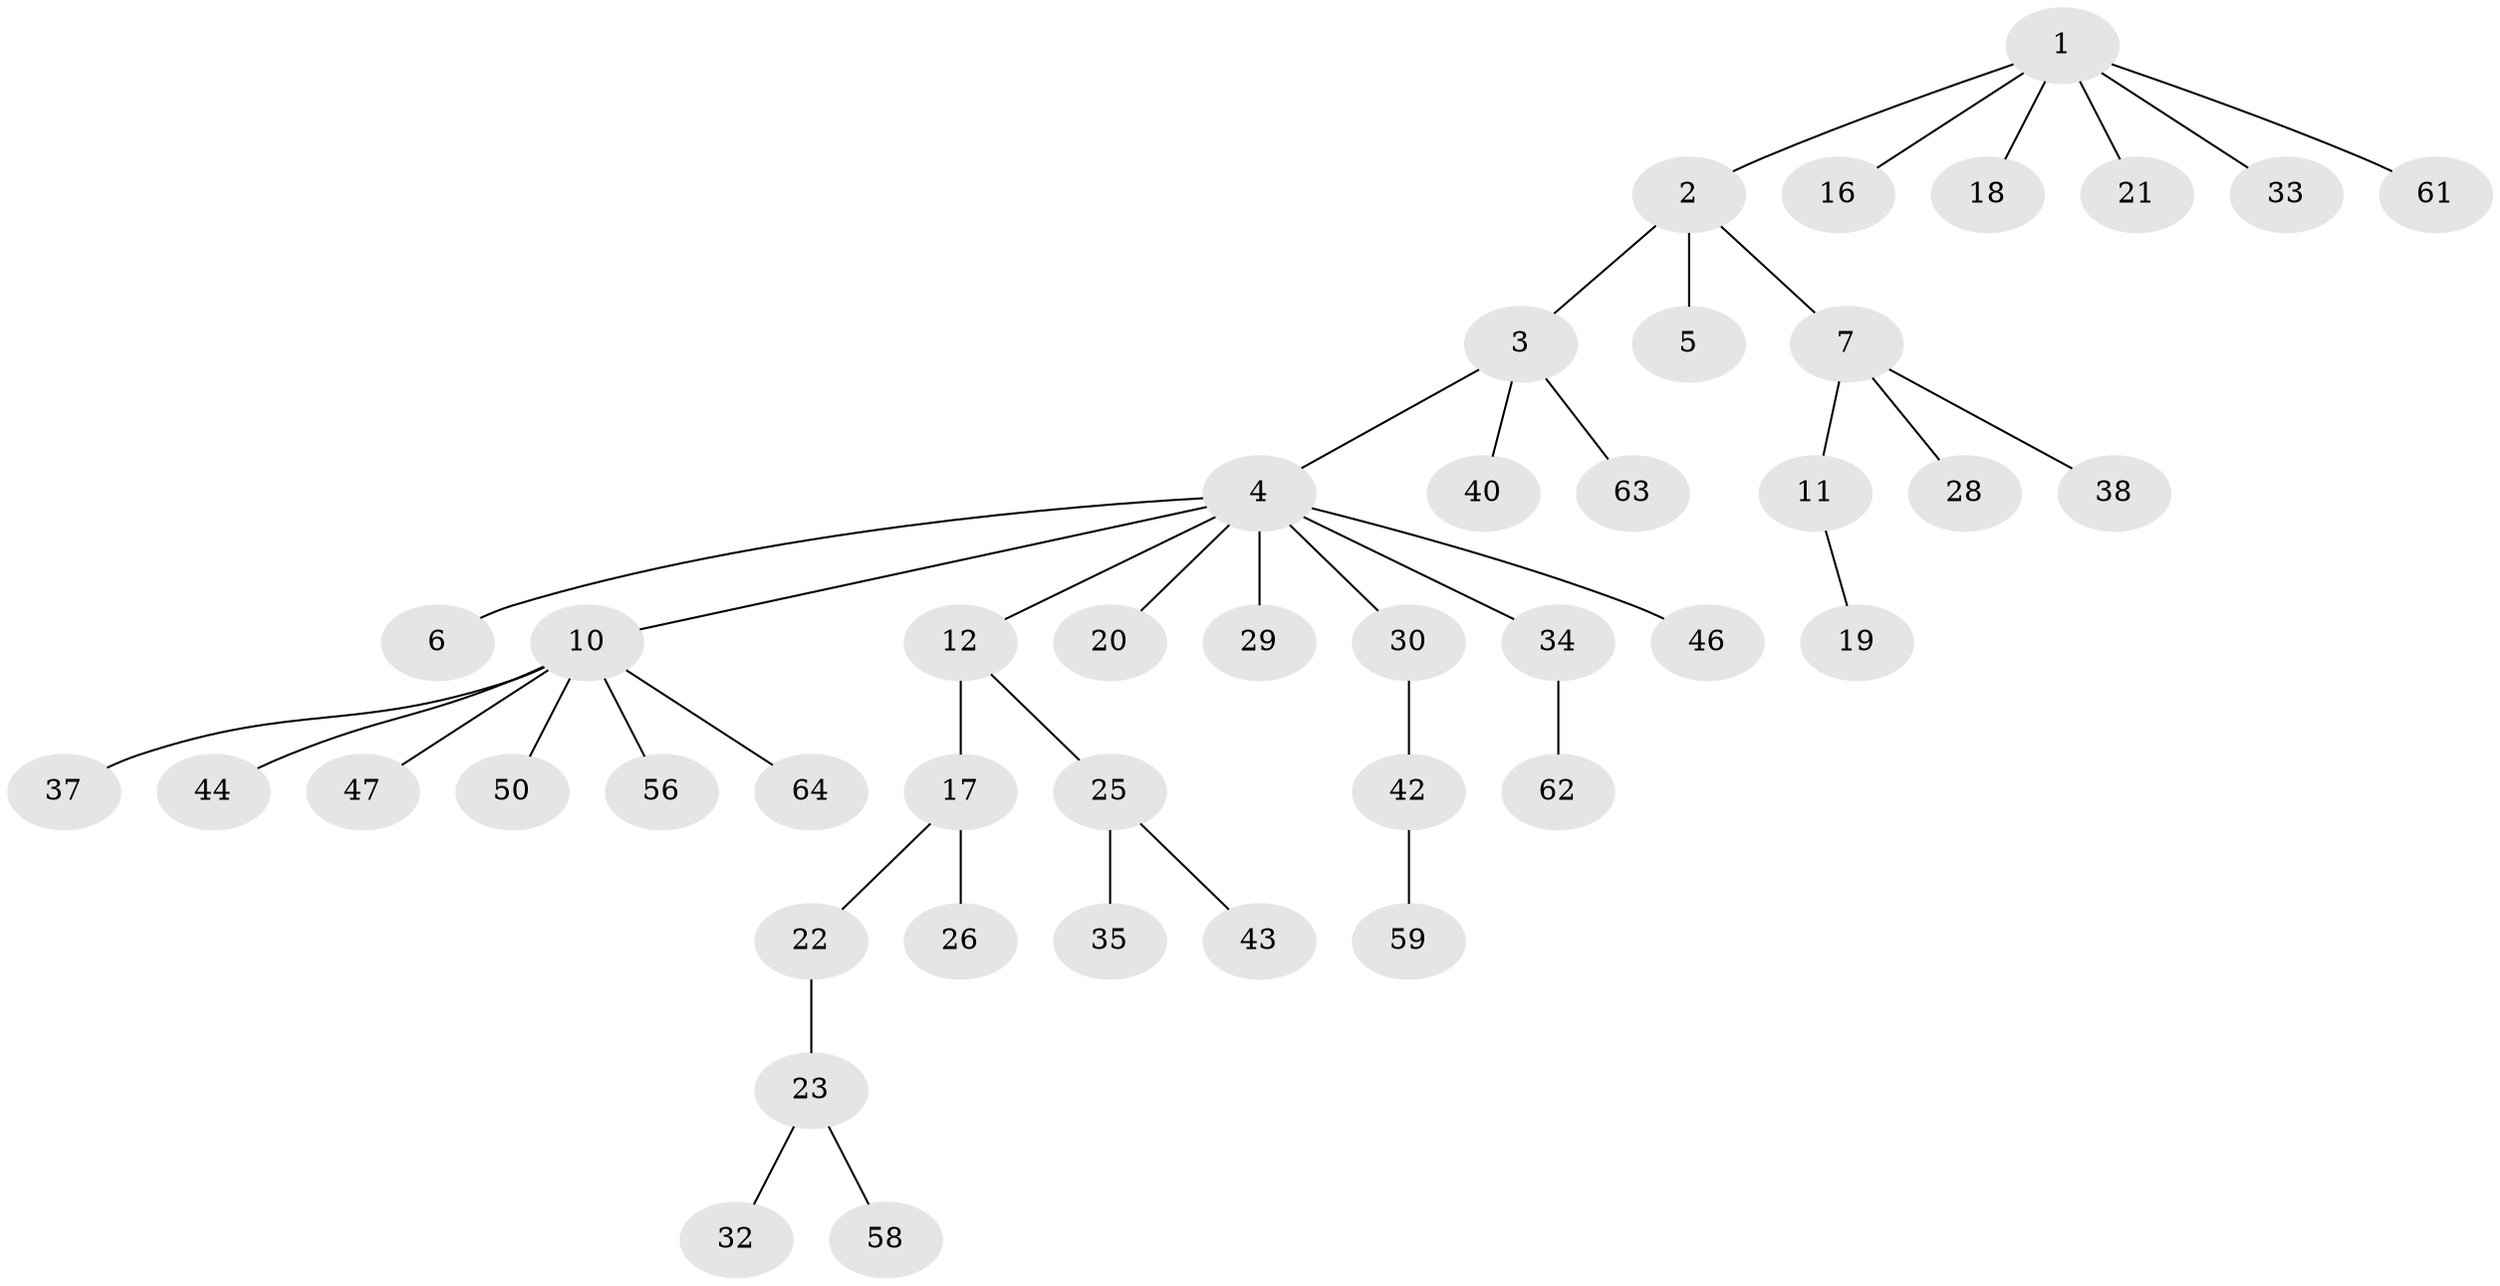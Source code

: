// Generated by graph-tools (version 1.1) at 2025/52/02/27/25 19:52:11]
// undirected, 43 vertices, 42 edges
graph export_dot {
graph [start="1"]
  node [color=gray90,style=filled];
  1 [super="+14"];
  2 [super="+54"];
  3 [super="+9"];
  4 [super="+8"];
  5;
  6;
  7 [super="+27"];
  10 [super="+24"];
  11 [super="+15"];
  12 [super="+13"];
  16 [super="+45"];
  17 [super="+57"];
  18 [super="+39"];
  19 [super="+53"];
  20 [super="+55"];
  21;
  22 [super="+41"];
  23 [super="+31"];
  25 [super="+36"];
  26 [super="+60"];
  28 [super="+52"];
  29;
  30 [super="+65"];
  32 [super="+51"];
  33;
  34;
  35;
  37;
  38;
  40 [super="+49"];
  42;
  43 [super="+48"];
  44 [super="+66"];
  46;
  47;
  50;
  56;
  58;
  59;
  61;
  62;
  63;
  64;
  1 -- 2;
  1 -- 21;
  1 -- 61;
  1 -- 16;
  1 -- 18;
  1 -- 33;
  2 -- 3;
  2 -- 5;
  2 -- 7;
  3 -- 4;
  3 -- 40;
  3 -- 63;
  4 -- 6;
  4 -- 20;
  4 -- 34;
  4 -- 30;
  4 -- 10;
  4 -- 12;
  4 -- 29;
  4 -- 46;
  7 -- 11;
  7 -- 28;
  7 -- 38;
  10 -- 47;
  10 -- 50;
  10 -- 56;
  10 -- 64;
  10 -- 44;
  10 -- 37;
  11 -- 19;
  12 -- 25;
  12 -- 17;
  17 -- 22;
  17 -- 26;
  22 -- 23;
  23 -- 32;
  23 -- 58;
  25 -- 35;
  25 -- 43;
  30 -- 42;
  34 -- 62;
  42 -- 59;
}
